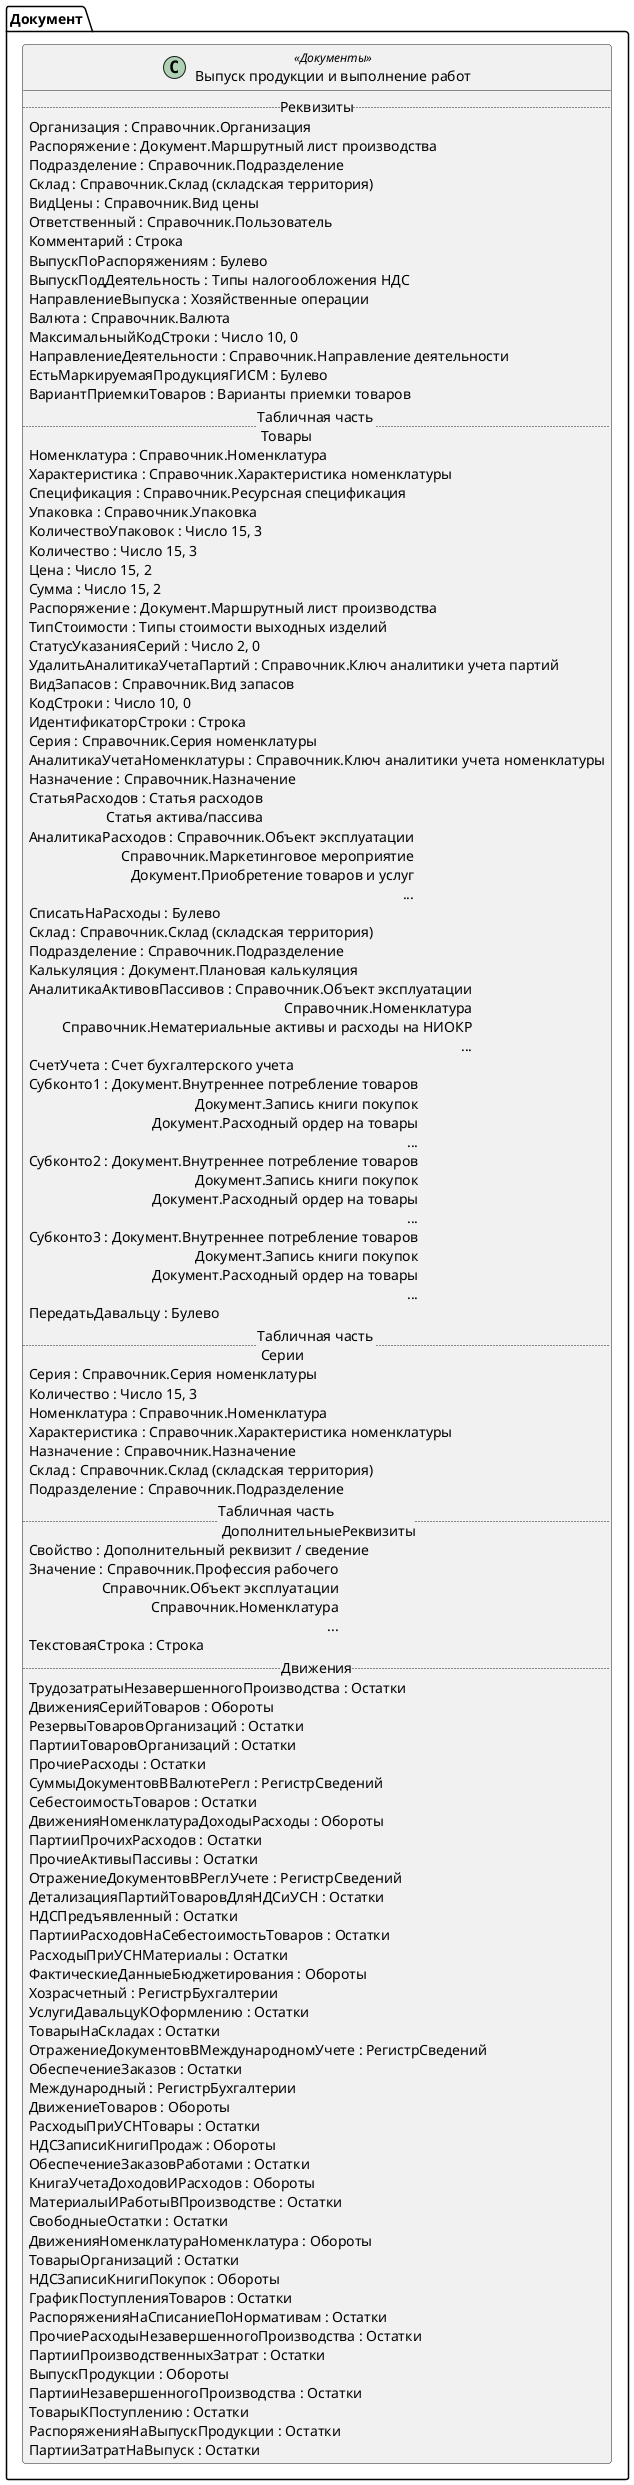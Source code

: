 ﻿@startuml ВыпускПродукции
'!include templates.wsd
'..\include templates.wsd
class Документ.ВыпускПродукции as "Выпуск продукции и выполнение работ" <<Документы>>
{
..Реквизиты..
Организация : Справочник.Организация
Распоряжение : Документ.Маршрутный лист производства
Подразделение : Справочник.Подразделение
Склад : Справочник.Склад (складская территория)
ВидЦены : Справочник.Вид цены
Ответственный : Справочник.Пользователь
Комментарий : Строка
ВыпускПоРаспоряжениям : Булево
ВыпускПодДеятельность : Типы налогообложения НДС
НаправлениеВыпуска : Хозяйственные операции
Валюта : Справочник.Валюта
МаксимальныйКодСтроки : Число 10, 0
НаправлениеДеятельности : Справочник.Направление деятельности
ЕстьМаркируемаяПродукцияГИСМ : Булево
ВариантПриемкиТоваров : Варианты приемки товаров
..Табличная часть \n Товары..
Номенклатура : Справочник.Номенклатура
Характеристика : Справочник.Характеристика номенклатуры
Спецификация : Справочник.Ресурсная спецификация
Упаковка : Справочник.Упаковка
КоличествоУпаковок : Число 15, 3
Количество : Число 15, 3
Цена : Число 15, 2
Сумма : Число 15, 2
Распоряжение : Документ.Маршрутный лист производства
ТипСтоимости : Типы стоимости выходных изделий
СтатусУказанияСерий : Число 2, 0
УдалитьАналитикаУчетаПартий : Справочник.Ключ аналитики учета партий
ВидЗапасов : Справочник.Вид запасов
КодСтроки : Число 10, 0
ИдентификаторСтроки : Строка
Серия : Справочник.Серия номенклатуры
АналитикаУчетаНоменклатуры : Справочник.Ключ аналитики учета номенклатуры
Назначение : Справочник.Назначение
СтатьяРасходов : Статья расходов\rСтатья актива/пассива
АналитикаРасходов : Справочник.Объект эксплуатации\rСправочник.Маркетинговое мероприятие\rДокумент.Приобретение товаров и услуг\r...
СписатьНаРасходы : Булево
Склад : Справочник.Склад (складская территория)
Подразделение : Справочник.Подразделение
Калькуляция : Документ.Плановая калькуляция
АналитикаАктивовПассивов : Справочник.Объект эксплуатации\rСправочник.Номенклатура\rСправочник.Нематериальные активы и расходы на НИОКР\r...
СчетУчета : Счет бухгалтерского учета
Субконто1 : Документ.Внутреннее потребление товаров\rДокумент.Запись книги покупок\rДокумент.Расходный ордер на товары\r...
Субконто2 : Документ.Внутреннее потребление товаров\rДокумент.Запись книги покупок\rДокумент.Расходный ордер на товары\r...
Субконто3 : Документ.Внутреннее потребление товаров\rДокумент.Запись книги покупок\rДокумент.Расходный ордер на товары\r...
ПередатьДавальцу : Булево
..Табличная часть \n Серии..
Серия : Справочник.Серия номенклатуры
Количество : Число 15, 3
Номенклатура : Справочник.Номенклатура
Характеристика : Справочник.Характеристика номенклатуры
Назначение : Справочник.Назначение
Склад : Справочник.Склад (складская территория)
Подразделение : Справочник.Подразделение
..Табличная часть \n ДополнительныеРеквизиты..
Свойство : Дополнительный реквизит / сведение
Значение : Справочник.Профессия рабочего\rСправочник.Объект эксплуатации\rСправочник.Номенклатура\r...
ТекстоваяСтрока : Строка
..Движения..
ТрудозатратыНезавершенногоПроизводства : Остатки
ДвиженияСерийТоваров : Обороты
РезервыТоваровОрганизаций : Остатки
ПартииТоваровОрганизаций : Остатки
ПрочиеРасходы : Остатки
СуммыДокументовВВалютеРегл : РегистрСведений
СебестоимостьТоваров : Остатки
ДвиженияНоменклатураДоходыРасходы : Обороты
ПартииПрочихРасходов : Остатки
ПрочиеАктивыПассивы : Остатки
ОтражениеДокументовВРеглУчете : РегистрСведений
ДетализацияПартийТоваровДляНДСиУСН : Остатки
НДСПредъявленный : Остатки
ПартииРасходовНаСебестоимостьТоваров : Остатки
РасходыПриУСНМатериалы : Остатки
ФактическиеДанныеБюджетирования : Обороты
Хозрасчетный : РегистрБухгалтерии
УслугиДавальцуКОформлению : Остатки
ТоварыНаСкладах : Остатки
ОтражениеДокументовВМеждународномУчете : РегистрСведений
ОбеспечениеЗаказов : Остатки
Международный : РегистрБухгалтерии
ДвижениеТоваров : Обороты
РасходыПриУСНТовары : Остатки
НДСЗаписиКнигиПродаж : Обороты
ОбеспечениеЗаказовРаботами : Остатки
КнигаУчетаДоходовИРасходов : Обороты
МатериалыИРаботыВПроизводстве : Остатки
СвободныеОстатки : Остатки
ДвиженияНоменклатураНоменклатура : Обороты
ТоварыОрганизаций : Остатки
НДСЗаписиКнигиПокупок : Обороты
ГрафикПоступленияТоваров : Остатки
РаспоряженияНаСписаниеПоНормативам : Остатки
ПрочиеРасходыНезавершенногоПроизводства : Остатки
ПартииПроизводственныхЗатрат : Остатки
ВыпускПродукции : Обороты
ПартииНезавершенногоПроизводства : Остатки
ТоварыКПоступлению : Остатки
РаспоряженияНаВыпускПродукции : Остатки
ПартииЗатратНаВыпуск : Остатки
}
@enduml
